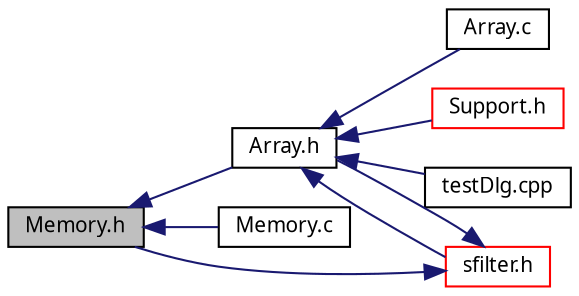 digraph G
{
  edge [fontname="FreeSans.ttf",fontsize=10,labelfontname="FreeSans.ttf",labelfontsize=10];
  node [fontname="FreeSans.ttf",fontsize=10,shape=record];
  rankdir=LR;
  Node1 [label="Memory.h",height=0.2,width=0.4,color="black", fillcolor="grey75", style="filled" fontcolor="black"];
  Node1 -> Node2 [dir=back,color="midnightblue",fontsize=10,style="solid"];
  Node2 [label="Array.h",height=0.2,width=0.4,color="black", fillcolor="white", style="filled",URL="$_array_8h.html"];
  Node2 -> Node3 [dir=back,color="midnightblue",fontsize=10,style="solid"];
  Node3 [label="Array.c",height=0.2,width=0.4,color="black", fillcolor="white", style="filled",URL="$_array_8c.html"];
  Node2 -> Node4 [dir=back,color="midnightblue",fontsize=10,style="solid"];
  Node4 [label="sfilter.h",height=0.2,width=0.4,color="red", fillcolor="white", style="filled",URL="$sfilter_8h.html"];
  Node4 -> Node2 [dir=back,color="midnightblue",fontsize=10,style="solid"];
  Node4 -> Node1 [dir=back,color="midnightblue",fontsize=10,style="solid"];
  Node2 -> Node5 [dir=back,color="midnightblue",fontsize=10,style="solid"];
  Node5 [label="Support.h",height=0.2,width=0.4,color="red", fillcolor="white", style="filled",URL="$_support_8h.html"];
  Node2 -> Node6 [dir=back,color="midnightblue",fontsize=10,style="solid"];
  Node6 [label="testDlg.cpp",height=0.2,width=0.4,color="black", fillcolor="white", style="filled",URL="$test_dlg_8cpp.html"];
  Node1 -> Node7 [dir=back,color="midnightblue",fontsize=10,style="solid"];
  Node7 [label="Memory.c",height=0.2,width=0.4,color="black", fillcolor="white", style="filled",URL="$_memory_8c.html"];
}
